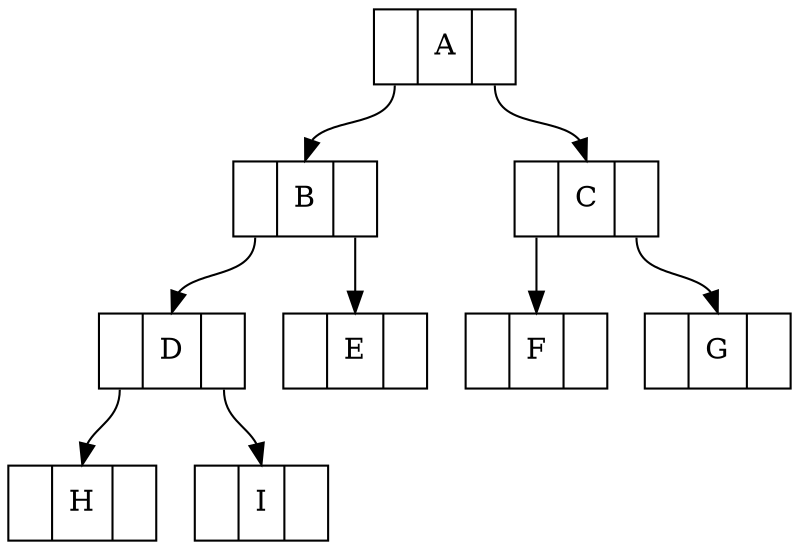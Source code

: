 digraph btree {
	node [shape=record]
	node0 [label="<f0>|<f1> A|<f2>"]
	node1 [label="<f0>|<f1> B|<f2>"]
	node2 [label="<f0>|<f1> C|<f2>"]
	node3 [label="<f0>|<f1> D|<f2>"]
	node4 [label="<f0>|<f1> E|<f2>"]
	node5 [label="<f0>|<f1> F|<f2>"]
	node6 [label="<f0>|<f1> G|<f2>"]
	node7 [label="<f0>|<f1> H|<f2>"]
	node8 [label="<f0>|<f1> I|<f2>"]
	node0:f0 -> node1:f1
	node0:f2 -> node2:f1
	node1:f0 -> node3:f1
	node1:f2 -> node4:f1
	node2:f0 -> node5:f1
	node2:f2 -> node6:f1
	node3:f0 -> node7:f1
	node3:f2 -> node8:f1
}
